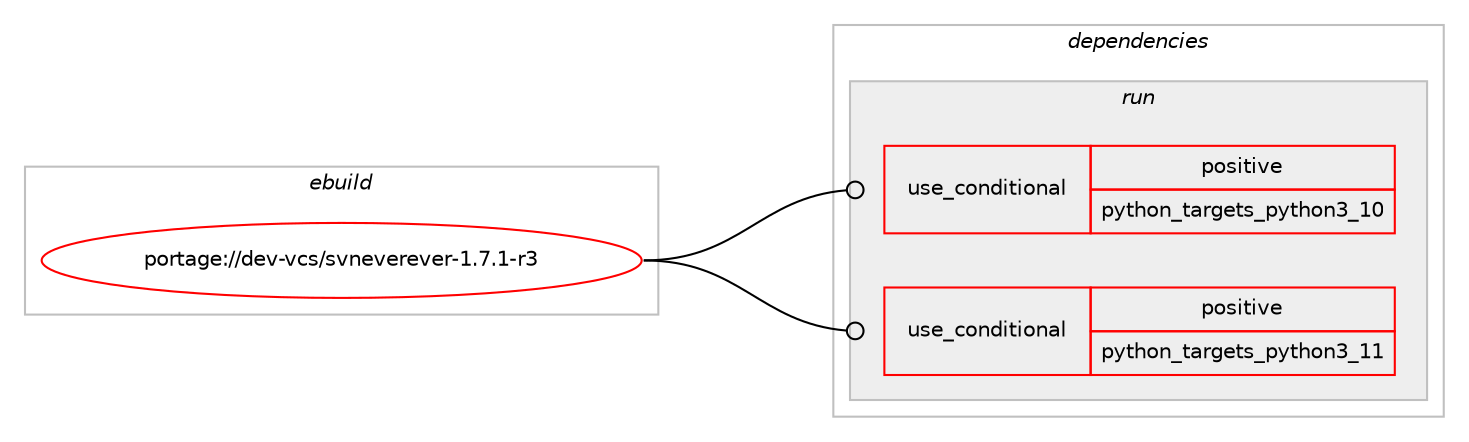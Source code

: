digraph prolog {

# *************
# Graph options
# *************

newrank=true;
concentrate=true;
compound=true;
graph [rankdir=LR,fontname=Helvetica,fontsize=10,ranksep=1.5];#, ranksep=2.5, nodesep=0.2];
edge  [arrowhead=vee];
node  [fontname=Helvetica,fontsize=10];

# **********
# The ebuild
# **********

subgraph cluster_leftcol {
color=gray;
rank=same;
label=<<i>ebuild</i>>;
id [label="portage://dev-vcs/svneverever-1.7.1-r3", color=red, width=4, href="../dev-vcs/svneverever-1.7.1-r3.svg"];
}

# ****************
# The dependencies
# ****************

subgraph cluster_midcol {
color=gray;
label=<<i>dependencies</i>>;
subgraph cluster_compile {
fillcolor="#eeeeee";
style=filled;
label=<<i>compile</i>>;
}
subgraph cluster_compileandrun {
fillcolor="#eeeeee";
style=filled;
label=<<i>compile and run</i>>;
}
subgraph cluster_run {
fillcolor="#eeeeee";
style=filled;
label=<<i>run</i>>;
subgraph cond61251 {
dependency113762 [label=<<TABLE BORDER="0" CELLBORDER="1" CELLSPACING="0" CELLPADDING="4"><TR><TD ROWSPAN="3" CELLPADDING="10">use_conditional</TD></TR><TR><TD>positive</TD></TR><TR><TD>python_targets_python3_10</TD></TR></TABLE>>, shape=none, color=red];
# *** BEGIN UNKNOWN DEPENDENCY TYPE (TODO) ***
# dependency113762 -> package_dependency(portage://dev-vcs/svneverever-1.7.1-r3,run,no,dev-lang,python,none,[,,],[slot(3.10)],[])
# *** END UNKNOWN DEPENDENCY TYPE (TODO) ***

}
id:e -> dependency113762:w [weight=20,style="solid",arrowhead="odot"];
subgraph cond61252 {
dependency113763 [label=<<TABLE BORDER="0" CELLBORDER="1" CELLSPACING="0" CELLPADDING="4"><TR><TD ROWSPAN="3" CELLPADDING="10">use_conditional</TD></TR><TR><TD>positive</TD></TR><TR><TD>python_targets_python3_11</TD></TR></TABLE>>, shape=none, color=red];
# *** BEGIN UNKNOWN DEPENDENCY TYPE (TODO) ***
# dependency113763 -> package_dependency(portage://dev-vcs/svneverever-1.7.1-r3,run,no,dev-lang,python,none,[,,],[slot(3.11)],[])
# *** END UNKNOWN DEPENDENCY TYPE (TODO) ***

}
id:e -> dependency113763:w [weight=20,style="solid",arrowhead="odot"];
# *** BEGIN UNKNOWN DEPENDENCY TYPE (TODO) ***
# id -> package_dependency(portage://dev-vcs/svneverever-1.7.1-r3,run,no,dev-python,pysvn,none,[,,],[],[use(optenable(python_targets_python3_10),negative),use(optenable(python_targets_python3_11),negative)])
# *** END UNKNOWN DEPENDENCY TYPE (TODO) ***

}
}

# **************
# The candidates
# **************

subgraph cluster_choices {
rank=same;
color=gray;
label=<<i>candidates</i>>;

}

}
